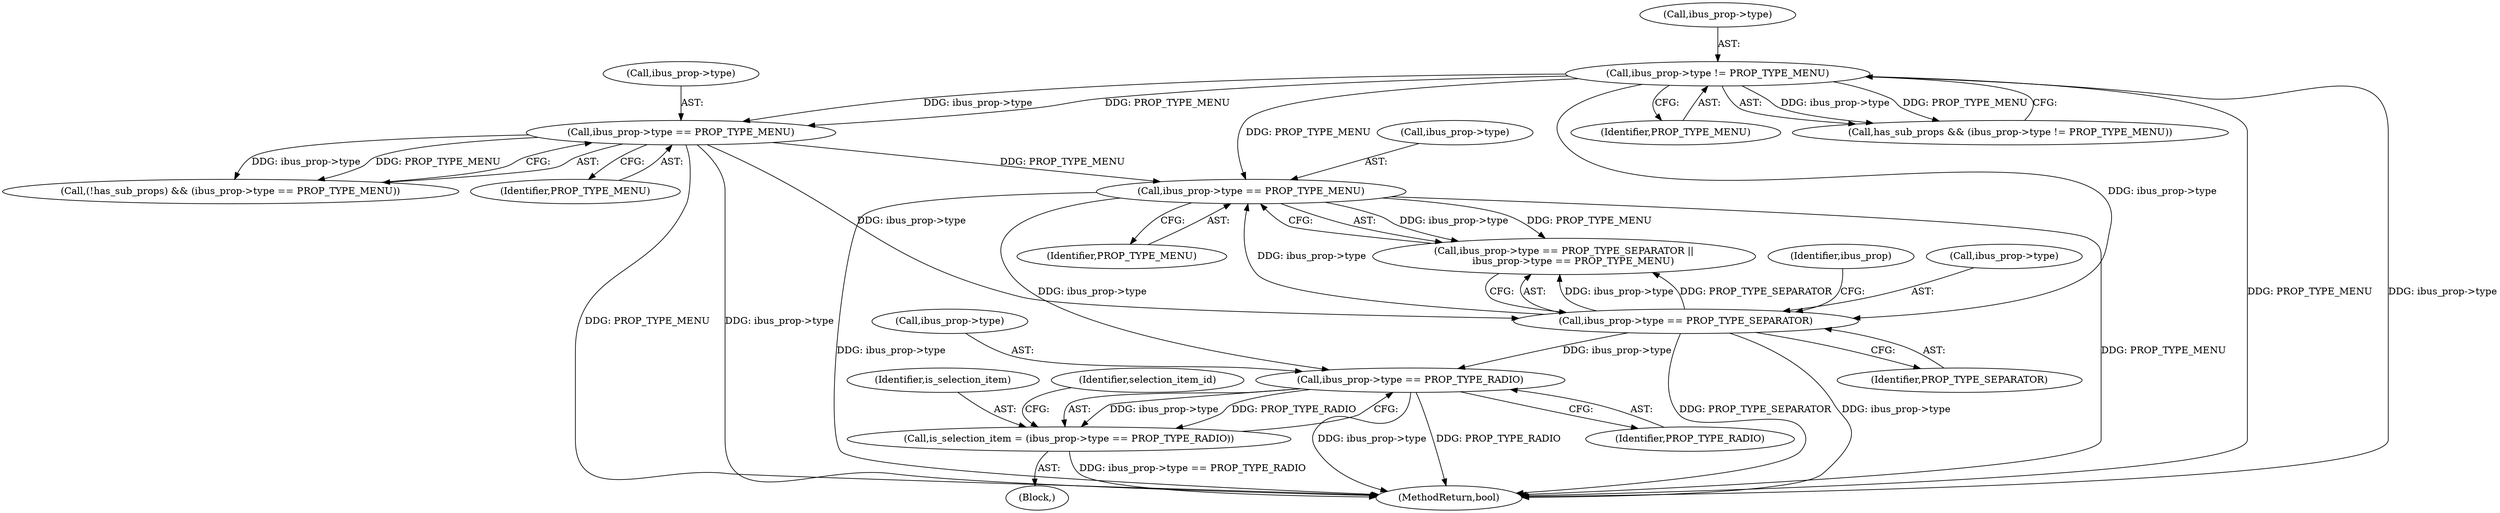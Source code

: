 digraph "0_Chrome_dc7b094a338c6c521f918f478e993f0f74bbea0d_55@pointer" {
"1000169" [label="(Call,ibus_prop->type == PROP_TYPE_RADIO)"];
"1000158" [label="(Call,ibus_prop->type == PROP_TYPE_MENU)"];
"1000153" [label="(Call,ibus_prop->type == PROP_TYPE_SEPARATOR)"];
"1000139" [label="(Call,ibus_prop->type == PROP_TYPE_MENU)"];
"1000121" [label="(Call,ibus_prop->type != PROP_TYPE_MENU)"];
"1000167" [label="(Call,is_selection_item = (ibus_prop->type == PROP_TYPE_RADIO))"];
"1000125" [label="(Identifier,PROP_TYPE_MENU)"];
"1000157" [label="(Identifier,PROP_TYPE_SEPARATOR)"];
"1000104" [label="(Block,)"];
"1000143" [label="(Identifier,PROP_TYPE_MENU)"];
"1000136" [label="(Call,(!has_sub_props) && (ibus_prop->type == PROP_TYPE_MENU))"];
"1000160" [label="(Identifier,ibus_prop)"];
"1000169" [label="(Call,ibus_prop->type == PROP_TYPE_RADIO)"];
"1000152" [label="(Call,ibus_prop->type == PROP_TYPE_SEPARATOR ||\n      ibus_prop->type == PROP_TYPE_MENU)"];
"1000170" [label="(Call,ibus_prop->type)"];
"1000119" [label="(Call,has_sub_props && (ibus_prop->type != PROP_TYPE_MENU))"];
"1000153" [label="(Call,ibus_prop->type == PROP_TYPE_SEPARATOR)"];
"1000338" [label="(MethodReturn,bool)"];
"1000121" [label="(Call,ibus_prop->type != PROP_TYPE_MENU)"];
"1000173" [label="(Identifier,PROP_TYPE_RADIO)"];
"1000167" [label="(Call,is_selection_item = (ibus_prop->type == PROP_TYPE_RADIO))"];
"1000159" [label="(Call,ibus_prop->type)"];
"1000162" [label="(Identifier,PROP_TYPE_MENU)"];
"1000140" [label="(Call,ibus_prop->type)"];
"1000158" [label="(Call,ibus_prop->type == PROP_TYPE_MENU)"];
"1000168" [label="(Identifier,is_selection_item)"];
"1000154" [label="(Call,ibus_prop->type)"];
"1000175" [label="(Identifier,selection_item_id)"];
"1000122" [label="(Call,ibus_prop->type)"];
"1000139" [label="(Call,ibus_prop->type == PROP_TYPE_MENU)"];
"1000169" -> "1000167"  [label="AST: "];
"1000169" -> "1000173"  [label="CFG: "];
"1000170" -> "1000169"  [label="AST: "];
"1000173" -> "1000169"  [label="AST: "];
"1000167" -> "1000169"  [label="CFG: "];
"1000169" -> "1000338"  [label="DDG: PROP_TYPE_RADIO"];
"1000169" -> "1000338"  [label="DDG: ibus_prop->type"];
"1000169" -> "1000167"  [label="DDG: ibus_prop->type"];
"1000169" -> "1000167"  [label="DDG: PROP_TYPE_RADIO"];
"1000158" -> "1000169"  [label="DDG: ibus_prop->type"];
"1000153" -> "1000169"  [label="DDG: ibus_prop->type"];
"1000158" -> "1000152"  [label="AST: "];
"1000158" -> "1000162"  [label="CFG: "];
"1000159" -> "1000158"  [label="AST: "];
"1000162" -> "1000158"  [label="AST: "];
"1000152" -> "1000158"  [label="CFG: "];
"1000158" -> "1000338"  [label="DDG: ibus_prop->type"];
"1000158" -> "1000338"  [label="DDG: PROP_TYPE_MENU"];
"1000158" -> "1000152"  [label="DDG: ibus_prop->type"];
"1000158" -> "1000152"  [label="DDG: PROP_TYPE_MENU"];
"1000153" -> "1000158"  [label="DDG: ibus_prop->type"];
"1000121" -> "1000158"  [label="DDG: PROP_TYPE_MENU"];
"1000139" -> "1000158"  [label="DDG: PROP_TYPE_MENU"];
"1000153" -> "1000152"  [label="AST: "];
"1000153" -> "1000157"  [label="CFG: "];
"1000154" -> "1000153"  [label="AST: "];
"1000157" -> "1000153"  [label="AST: "];
"1000160" -> "1000153"  [label="CFG: "];
"1000152" -> "1000153"  [label="CFG: "];
"1000153" -> "1000338"  [label="DDG: ibus_prop->type"];
"1000153" -> "1000338"  [label="DDG: PROP_TYPE_SEPARATOR"];
"1000153" -> "1000152"  [label="DDG: ibus_prop->type"];
"1000153" -> "1000152"  [label="DDG: PROP_TYPE_SEPARATOR"];
"1000139" -> "1000153"  [label="DDG: ibus_prop->type"];
"1000121" -> "1000153"  [label="DDG: ibus_prop->type"];
"1000139" -> "1000136"  [label="AST: "];
"1000139" -> "1000143"  [label="CFG: "];
"1000140" -> "1000139"  [label="AST: "];
"1000143" -> "1000139"  [label="AST: "];
"1000136" -> "1000139"  [label="CFG: "];
"1000139" -> "1000338"  [label="DDG: ibus_prop->type"];
"1000139" -> "1000338"  [label="DDG: PROP_TYPE_MENU"];
"1000139" -> "1000136"  [label="DDG: ibus_prop->type"];
"1000139" -> "1000136"  [label="DDG: PROP_TYPE_MENU"];
"1000121" -> "1000139"  [label="DDG: ibus_prop->type"];
"1000121" -> "1000139"  [label="DDG: PROP_TYPE_MENU"];
"1000121" -> "1000119"  [label="AST: "];
"1000121" -> "1000125"  [label="CFG: "];
"1000122" -> "1000121"  [label="AST: "];
"1000125" -> "1000121"  [label="AST: "];
"1000119" -> "1000121"  [label="CFG: "];
"1000121" -> "1000338"  [label="DDG: PROP_TYPE_MENU"];
"1000121" -> "1000338"  [label="DDG: ibus_prop->type"];
"1000121" -> "1000119"  [label="DDG: ibus_prop->type"];
"1000121" -> "1000119"  [label="DDG: PROP_TYPE_MENU"];
"1000167" -> "1000104"  [label="AST: "];
"1000168" -> "1000167"  [label="AST: "];
"1000175" -> "1000167"  [label="CFG: "];
"1000167" -> "1000338"  [label="DDG: ibus_prop->type == PROP_TYPE_RADIO"];
}
